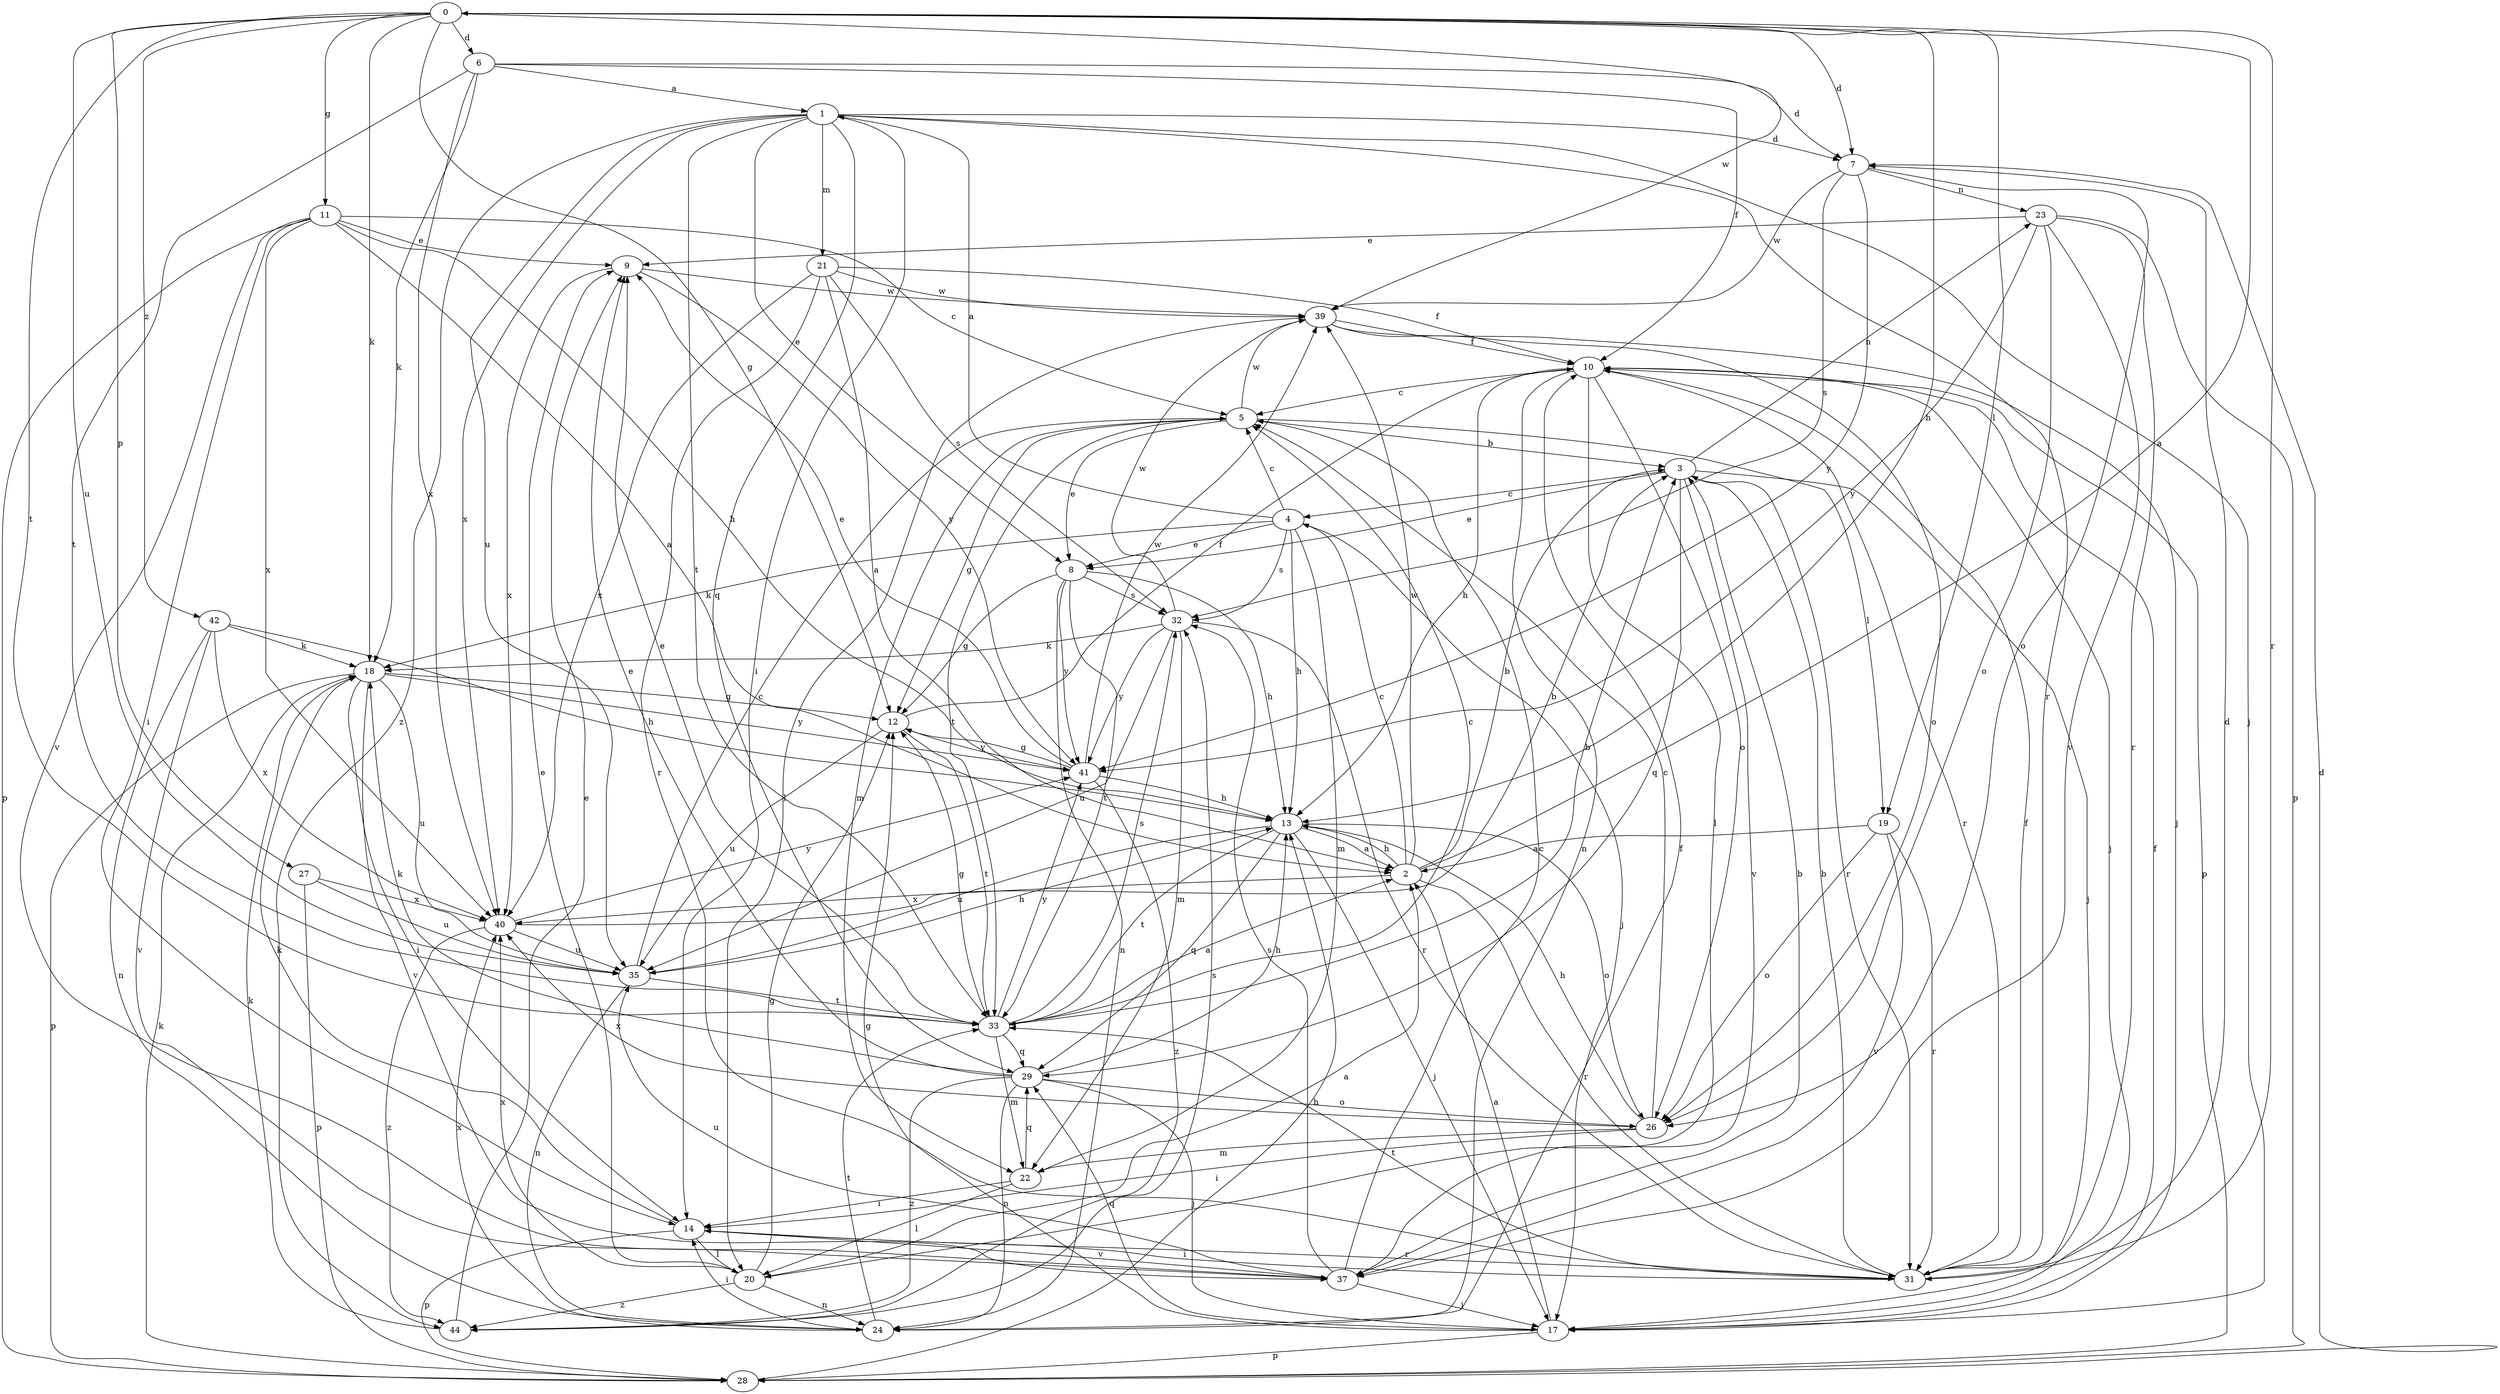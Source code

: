 strict digraph  {
0;
1;
2;
3;
4;
5;
6;
7;
8;
9;
10;
11;
12;
13;
14;
17;
18;
19;
20;
21;
22;
23;
24;
26;
27;
28;
29;
31;
32;
33;
35;
37;
39;
40;
41;
42;
44;
0 -> 6  [label=d];
0 -> 7  [label=d];
0 -> 11  [label=g];
0 -> 12  [label=g];
0 -> 13  [label=h];
0 -> 18  [label=k];
0 -> 19  [label=l];
0 -> 27  [label=p];
0 -> 31  [label=r];
0 -> 33  [label=t];
0 -> 35  [label=u];
0 -> 39  [label=w];
0 -> 42  [label=z];
1 -> 7  [label=d];
1 -> 8  [label=e];
1 -> 14  [label=i];
1 -> 17  [label=j];
1 -> 21  [label=m];
1 -> 29  [label=q];
1 -> 31  [label=r];
1 -> 33  [label=t];
1 -> 35  [label=u];
1 -> 40  [label=x];
1 -> 44  [label=z];
2 -> 0  [label=a];
2 -> 3  [label=b];
2 -> 4  [label=c];
2 -> 13  [label=h];
2 -> 31  [label=r];
2 -> 39  [label=w];
2 -> 40  [label=x];
3 -> 4  [label=c];
3 -> 8  [label=e];
3 -> 17  [label=j];
3 -> 23  [label=n];
3 -> 29  [label=q];
3 -> 31  [label=r];
3 -> 37  [label=v];
4 -> 1  [label=a];
4 -> 5  [label=c];
4 -> 8  [label=e];
4 -> 13  [label=h];
4 -> 17  [label=j];
4 -> 18  [label=k];
4 -> 22  [label=m];
4 -> 32  [label=s];
5 -> 3  [label=b];
5 -> 8  [label=e];
5 -> 12  [label=g];
5 -> 19  [label=l];
5 -> 22  [label=m];
5 -> 33  [label=t];
5 -> 39  [label=w];
6 -> 1  [label=a];
6 -> 7  [label=d];
6 -> 10  [label=f];
6 -> 18  [label=k];
6 -> 33  [label=t];
6 -> 40  [label=x];
7 -> 23  [label=n];
7 -> 26  [label=o];
7 -> 32  [label=s];
7 -> 39  [label=w];
7 -> 41  [label=y];
8 -> 12  [label=g];
8 -> 13  [label=h];
8 -> 24  [label=n];
8 -> 32  [label=s];
8 -> 33  [label=t];
8 -> 41  [label=y];
9 -> 39  [label=w];
9 -> 40  [label=x];
9 -> 41  [label=y];
10 -> 5  [label=c];
10 -> 13  [label=h];
10 -> 17  [label=j];
10 -> 20  [label=l];
10 -> 24  [label=n];
10 -> 26  [label=o];
10 -> 28  [label=p];
10 -> 31  [label=r];
11 -> 2  [label=a];
11 -> 5  [label=c];
11 -> 9  [label=e];
11 -> 13  [label=h];
11 -> 14  [label=i];
11 -> 28  [label=p];
11 -> 37  [label=v];
11 -> 40  [label=x];
12 -> 10  [label=f];
12 -> 33  [label=t];
12 -> 35  [label=u];
12 -> 41  [label=y];
13 -> 2  [label=a];
13 -> 17  [label=j];
13 -> 26  [label=o];
13 -> 29  [label=q];
13 -> 33  [label=t];
13 -> 35  [label=u];
14 -> 18  [label=k];
14 -> 20  [label=l];
14 -> 28  [label=p];
14 -> 31  [label=r];
14 -> 37  [label=v];
17 -> 2  [label=a];
17 -> 10  [label=f];
17 -> 12  [label=g];
17 -> 28  [label=p];
17 -> 29  [label=q];
18 -> 12  [label=g];
18 -> 14  [label=i];
18 -> 28  [label=p];
18 -> 35  [label=u];
18 -> 37  [label=v];
18 -> 41  [label=y];
19 -> 2  [label=a];
19 -> 26  [label=o];
19 -> 31  [label=r];
19 -> 37  [label=v];
20 -> 2  [label=a];
20 -> 9  [label=e];
20 -> 12  [label=g];
20 -> 24  [label=n];
20 -> 40  [label=x];
20 -> 44  [label=z];
21 -> 2  [label=a];
21 -> 10  [label=f];
21 -> 31  [label=r];
21 -> 32  [label=s];
21 -> 39  [label=w];
21 -> 40  [label=x];
22 -> 14  [label=i];
22 -> 20  [label=l];
22 -> 29  [label=q];
23 -> 9  [label=e];
23 -> 26  [label=o];
23 -> 28  [label=p];
23 -> 31  [label=r];
23 -> 37  [label=v];
23 -> 41  [label=y];
24 -> 10  [label=f];
24 -> 14  [label=i];
24 -> 33  [label=t];
24 -> 40  [label=x];
26 -> 5  [label=c];
26 -> 13  [label=h];
26 -> 14  [label=i];
26 -> 22  [label=m];
26 -> 40  [label=x];
27 -> 28  [label=p];
27 -> 35  [label=u];
27 -> 40  [label=x];
28 -> 7  [label=d];
28 -> 13  [label=h];
28 -> 18  [label=k];
29 -> 9  [label=e];
29 -> 13  [label=h];
29 -> 17  [label=j];
29 -> 18  [label=k];
29 -> 24  [label=n];
29 -> 26  [label=o];
29 -> 44  [label=z];
31 -> 3  [label=b];
31 -> 7  [label=d];
31 -> 10  [label=f];
31 -> 14  [label=i];
31 -> 33  [label=t];
32 -> 18  [label=k];
32 -> 22  [label=m];
32 -> 31  [label=r];
32 -> 35  [label=u];
32 -> 39  [label=w];
32 -> 41  [label=y];
33 -> 2  [label=a];
33 -> 3  [label=b];
33 -> 5  [label=c];
33 -> 9  [label=e];
33 -> 12  [label=g];
33 -> 22  [label=m];
33 -> 29  [label=q];
33 -> 32  [label=s];
33 -> 41  [label=y];
35 -> 5  [label=c];
35 -> 13  [label=h];
35 -> 24  [label=n];
35 -> 33  [label=t];
37 -> 3  [label=b];
37 -> 5  [label=c];
37 -> 17  [label=j];
37 -> 32  [label=s];
37 -> 35  [label=u];
39 -> 10  [label=f];
39 -> 17  [label=j];
39 -> 20  [label=l];
39 -> 26  [label=o];
40 -> 3  [label=b];
40 -> 35  [label=u];
40 -> 41  [label=y];
40 -> 44  [label=z];
41 -> 9  [label=e];
41 -> 12  [label=g];
41 -> 13  [label=h];
41 -> 39  [label=w];
41 -> 44  [label=z];
42 -> 13  [label=h];
42 -> 18  [label=k];
42 -> 24  [label=n];
42 -> 37  [label=v];
42 -> 40  [label=x];
44 -> 9  [label=e];
44 -> 18  [label=k];
44 -> 32  [label=s];
}
